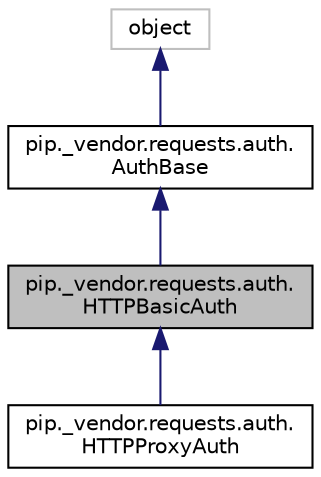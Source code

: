 digraph "pip._vendor.requests.auth.HTTPBasicAuth"
{
 // LATEX_PDF_SIZE
  edge [fontname="Helvetica",fontsize="10",labelfontname="Helvetica",labelfontsize="10"];
  node [fontname="Helvetica",fontsize="10",shape=record];
  Node1 [label="pip._vendor.requests.auth.\lHTTPBasicAuth",height=0.2,width=0.4,color="black", fillcolor="grey75", style="filled", fontcolor="black",tooltip=" "];
  Node2 -> Node1 [dir="back",color="midnightblue",fontsize="10",style="solid"];
  Node2 [label="pip._vendor.requests.auth.\lAuthBase",height=0.2,width=0.4,color="black", fillcolor="white", style="filled",URL="$classpip_1_1__vendor_1_1requests_1_1auth_1_1AuthBase.html",tooltip=" "];
  Node3 -> Node2 [dir="back",color="midnightblue",fontsize="10",style="solid"];
  Node3 [label="object",height=0.2,width=0.4,color="grey75", fillcolor="white", style="filled",tooltip=" "];
  Node1 -> Node4 [dir="back",color="midnightblue",fontsize="10",style="solid"];
  Node4 [label="pip._vendor.requests.auth.\lHTTPProxyAuth",height=0.2,width=0.4,color="black", fillcolor="white", style="filled",URL="$classpip_1_1__vendor_1_1requests_1_1auth_1_1HTTPProxyAuth.html",tooltip=" "];
}
